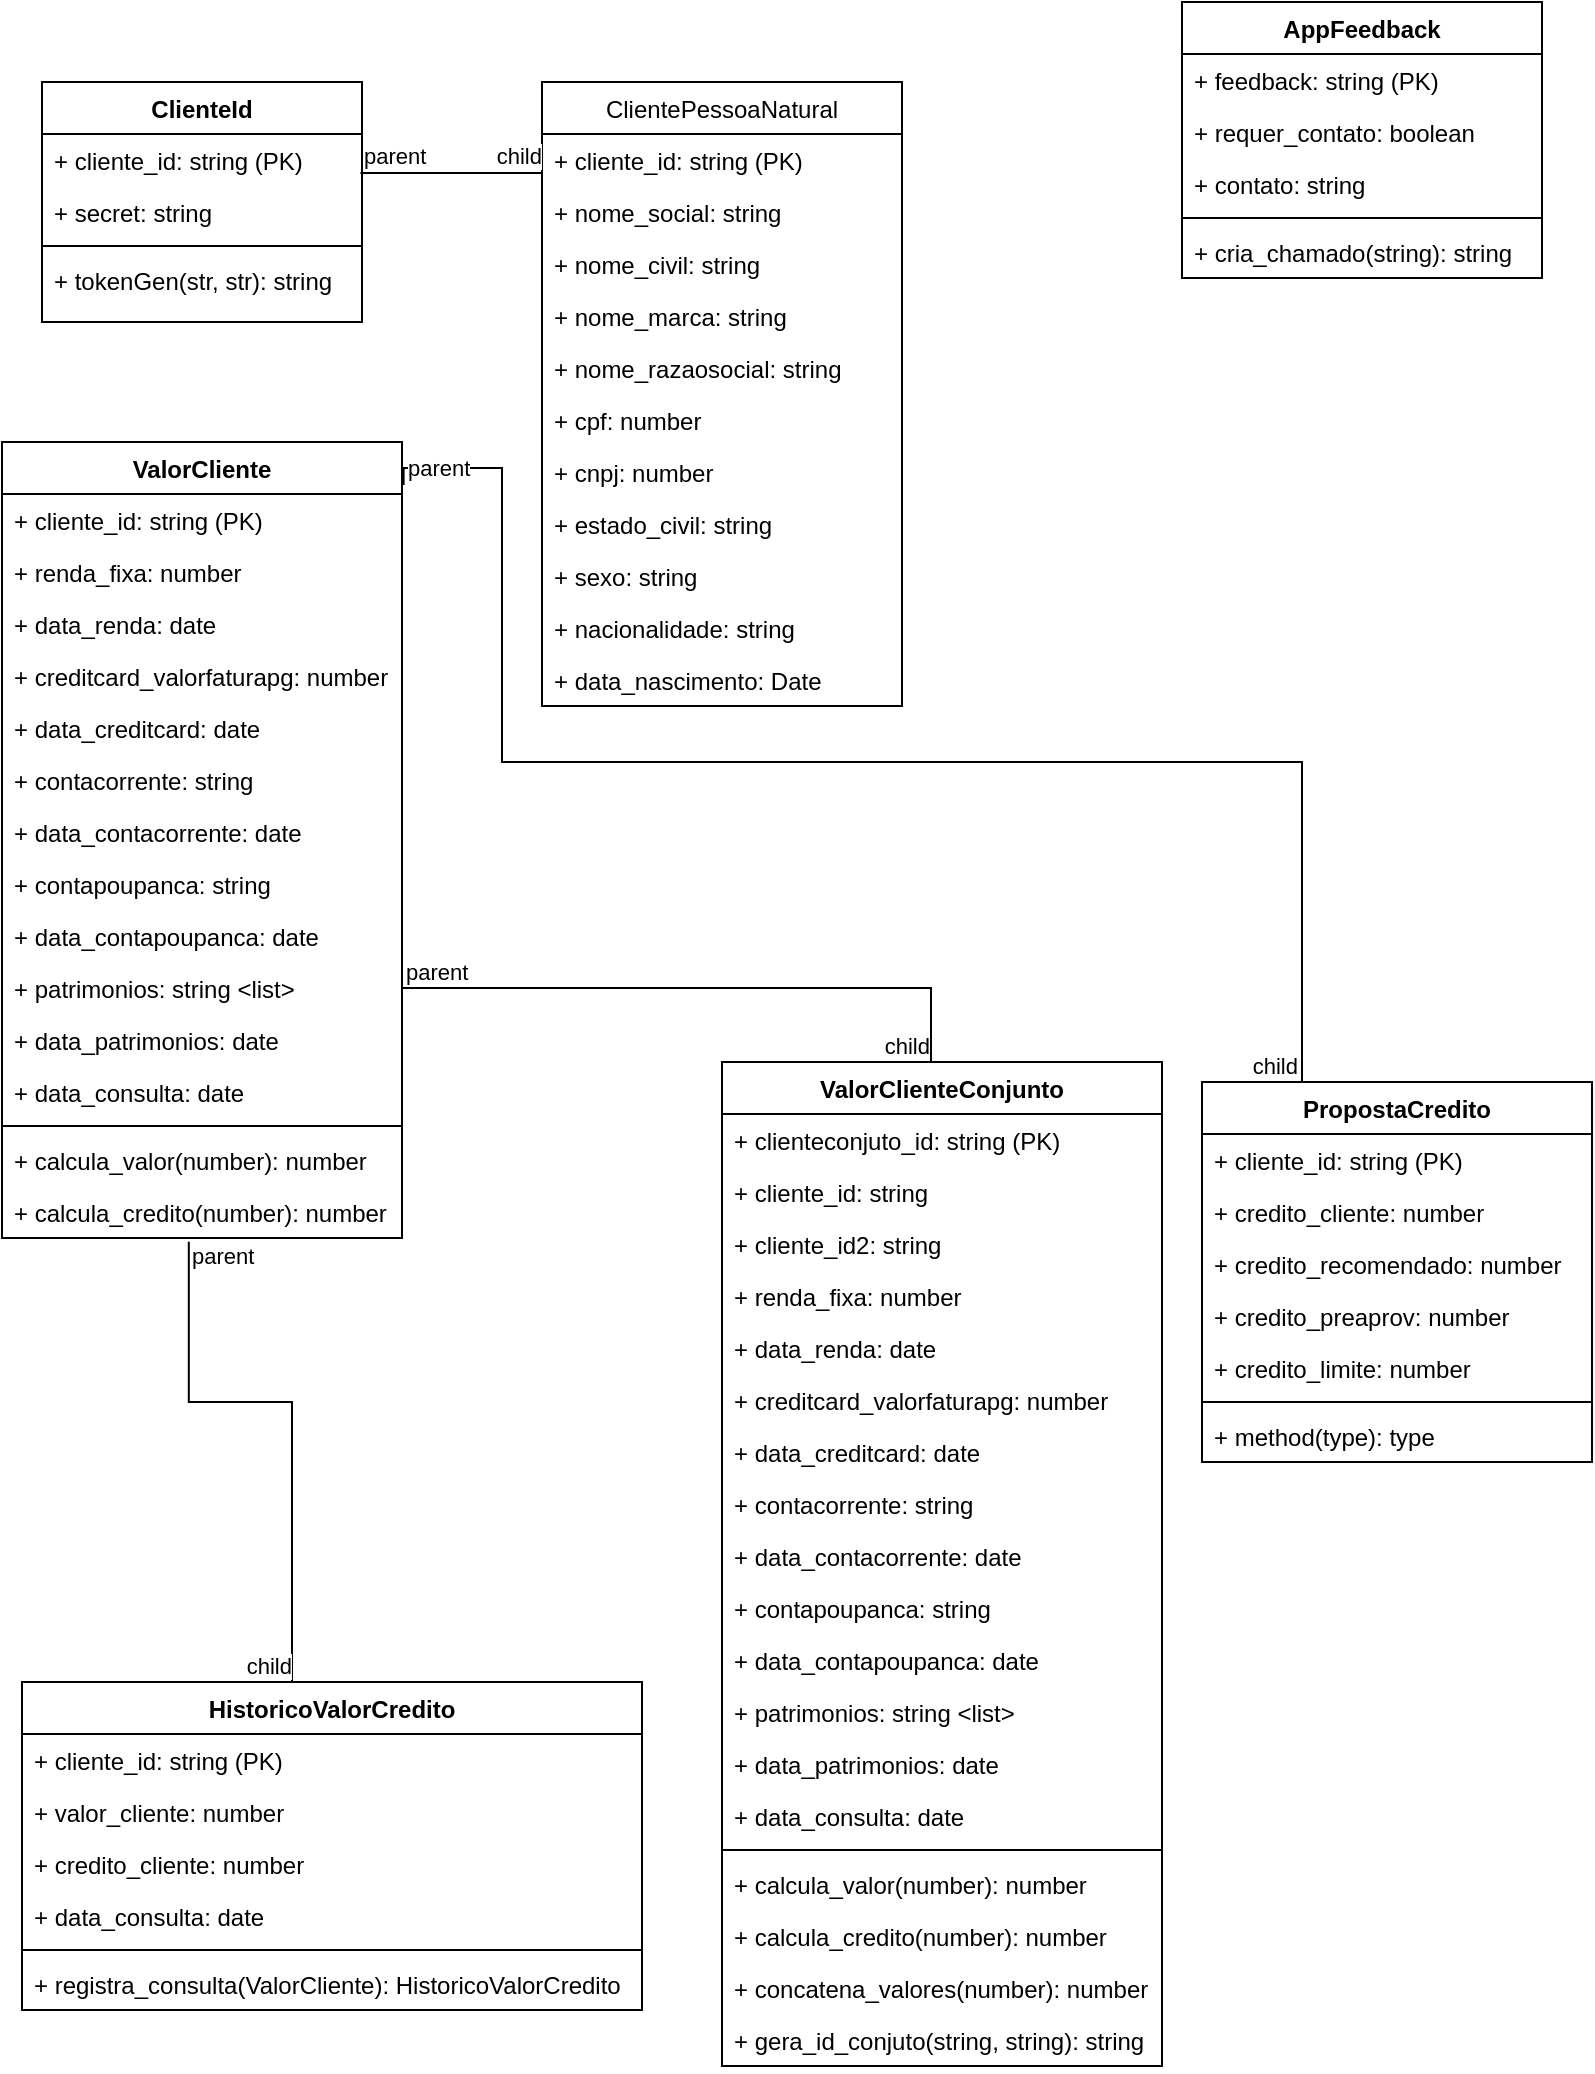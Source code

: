 <mxfile version="17.4.0" type="github">
  <diagram name="UML Database" id="c4acf3e9-155e-7222-9cf6-157b1a14988f">
    <mxGraphModel dx="985" dy="637" grid="1" gridSize="10" guides="1" tooltips="1" connect="1" arrows="1" fold="1" page="1" pageScale="1" pageWidth="850" pageHeight="1100" background="none" math="0" shadow="0">
      <root>
        <mxCell id="0" />
        <mxCell id="1" parent="0" />
        <mxCell id="KJwapfi9BLnuqEnrRWh1-1" value="ClienteId" style="swimlane;fontStyle=1;align=center;verticalAlign=top;childLayout=stackLayout;horizontal=1;startSize=26;horizontalStack=0;resizeParent=1;resizeParentMax=0;resizeLast=0;collapsible=1;marginBottom=0;" parent="1" vertex="1">
          <mxGeometry x="50" y="80" width="160" height="120" as="geometry" />
        </mxCell>
        <mxCell id="KJwapfi9BLnuqEnrRWh1-2" value="+ cliente_id: string (PK)" style="text;strokeColor=none;fillColor=none;align=left;verticalAlign=top;spacingLeft=4;spacingRight=4;overflow=hidden;rotatable=0;points=[[0,0.5],[1,0.5]];portConstraint=eastwest;" parent="KJwapfi9BLnuqEnrRWh1-1" vertex="1">
          <mxGeometry y="26" width="160" height="26" as="geometry" />
        </mxCell>
        <mxCell id="KJwapfi9BLnuqEnrRWh1-5" value="+ secret: string" style="text;strokeColor=none;fillColor=none;align=left;verticalAlign=top;spacingLeft=4;spacingRight=4;overflow=hidden;rotatable=0;points=[[0,0.5],[1,0.5]];portConstraint=eastwest;" parent="KJwapfi9BLnuqEnrRWh1-1" vertex="1">
          <mxGeometry y="52" width="160" height="26" as="geometry" />
        </mxCell>
        <mxCell id="KJwapfi9BLnuqEnrRWh1-3" value="" style="line;strokeWidth=1;fillColor=none;align=left;verticalAlign=middle;spacingTop=-1;spacingLeft=3;spacingRight=3;rotatable=0;labelPosition=right;points=[];portConstraint=eastwest;" parent="KJwapfi9BLnuqEnrRWh1-1" vertex="1">
          <mxGeometry y="78" width="160" height="8" as="geometry" />
        </mxCell>
        <mxCell id="KJwapfi9BLnuqEnrRWh1-4" value="+ tokenGen(str, str): string" style="text;strokeColor=none;fillColor=none;align=left;verticalAlign=top;spacingLeft=4;spacingRight=4;overflow=hidden;rotatable=0;points=[[0,0.5],[1,0.5]];portConstraint=eastwest;" parent="KJwapfi9BLnuqEnrRWh1-1" vertex="1">
          <mxGeometry y="86" width="160" height="34" as="geometry" />
        </mxCell>
        <mxCell id="KJwapfi9BLnuqEnrRWh1-7" value="ClientePessoaNatural" style="swimlane;fontStyle=0;childLayout=stackLayout;horizontal=1;startSize=26;fillColor=none;horizontalStack=0;resizeParent=1;resizeParentMax=0;resizeLast=0;collapsible=1;marginBottom=0;" parent="1" vertex="1">
          <mxGeometry x="300" y="80" width="180" height="312" as="geometry" />
        </mxCell>
        <mxCell id="KJwapfi9BLnuqEnrRWh1-9" value="+ cliente_id: string (PK)" style="text;strokeColor=none;fillColor=none;align=left;verticalAlign=top;spacingLeft=4;spacingRight=4;overflow=hidden;rotatable=0;points=[[0,0.5],[1,0.5]];portConstraint=eastwest;" parent="KJwapfi9BLnuqEnrRWh1-7" vertex="1">
          <mxGeometry y="26" width="180" height="26" as="geometry" />
        </mxCell>
        <mxCell id="KJwapfi9BLnuqEnrRWh1-17" value="+ nome_social: string" style="text;strokeColor=none;fillColor=none;align=left;verticalAlign=top;spacingLeft=4;spacingRight=4;overflow=hidden;rotatable=0;points=[[0,0.5],[1,0.5]];portConstraint=eastwest;" parent="KJwapfi9BLnuqEnrRWh1-7" vertex="1">
          <mxGeometry y="52" width="180" height="26" as="geometry" />
        </mxCell>
        <mxCell id="KJwapfi9BLnuqEnrRWh1-18" value="+ nome_civil: string" style="text;strokeColor=none;fillColor=none;align=left;verticalAlign=top;spacingLeft=4;spacingRight=4;overflow=hidden;rotatable=0;points=[[0,0.5],[1,0.5]];portConstraint=eastwest;" parent="KJwapfi9BLnuqEnrRWh1-7" vertex="1">
          <mxGeometry y="78" width="180" height="26" as="geometry" />
        </mxCell>
        <mxCell id="KJwapfi9BLnuqEnrRWh1-13" value="+ nome_marca: string " style="text;strokeColor=none;fillColor=none;align=left;verticalAlign=top;spacingLeft=4;spacingRight=4;overflow=hidden;rotatable=0;points=[[0,0.5],[1,0.5]];portConstraint=eastwest;" parent="KJwapfi9BLnuqEnrRWh1-7" vertex="1">
          <mxGeometry y="104" width="180" height="26" as="geometry" />
        </mxCell>
        <mxCell id="KJwapfi9BLnuqEnrRWh1-12" value="+ nome_razaosocial: string" style="text;strokeColor=none;fillColor=none;align=left;verticalAlign=top;spacingLeft=4;spacingRight=4;overflow=hidden;rotatable=0;points=[[0,0.5],[1,0.5]];portConstraint=eastwest;" parent="KJwapfi9BLnuqEnrRWh1-7" vertex="1">
          <mxGeometry y="130" width="180" height="26" as="geometry" />
        </mxCell>
        <mxCell id="KJwapfi9BLnuqEnrRWh1-8" value="+ cpf: number" style="text;strokeColor=none;fillColor=none;align=left;verticalAlign=top;spacingLeft=4;spacingRight=4;overflow=hidden;rotatable=0;points=[[0,0.5],[1,0.5]];portConstraint=eastwest;" parent="KJwapfi9BLnuqEnrRWh1-7" vertex="1">
          <mxGeometry y="156" width="180" height="26" as="geometry" />
        </mxCell>
        <mxCell id="KJwapfi9BLnuqEnrRWh1-11" value="+ cnpj: number" style="text;strokeColor=none;fillColor=none;align=left;verticalAlign=top;spacingLeft=4;spacingRight=4;overflow=hidden;rotatable=0;points=[[0,0.5],[1,0.5]];portConstraint=eastwest;" parent="KJwapfi9BLnuqEnrRWh1-7" vertex="1">
          <mxGeometry y="182" width="180" height="26" as="geometry" />
        </mxCell>
        <mxCell id="KJwapfi9BLnuqEnrRWh1-15" value="+ estado_civil: string " style="text;strokeColor=none;fillColor=none;align=left;verticalAlign=top;spacingLeft=4;spacingRight=4;overflow=hidden;rotatable=0;points=[[0,0.5],[1,0.5]];portConstraint=eastwest;" parent="KJwapfi9BLnuqEnrRWh1-7" vertex="1">
          <mxGeometry y="208" width="180" height="26" as="geometry" />
        </mxCell>
        <mxCell id="KJwapfi9BLnuqEnrRWh1-14" value="+ sexo: string" style="text;strokeColor=none;fillColor=none;align=left;verticalAlign=top;spacingLeft=4;spacingRight=4;overflow=hidden;rotatable=0;points=[[0,0.5],[1,0.5]];portConstraint=eastwest;" parent="KJwapfi9BLnuqEnrRWh1-7" vertex="1">
          <mxGeometry y="234" width="180" height="26" as="geometry" />
        </mxCell>
        <mxCell id="KJwapfi9BLnuqEnrRWh1-16" value="+ nacionalidade: string" style="text;strokeColor=none;fillColor=none;align=left;verticalAlign=top;spacingLeft=4;spacingRight=4;overflow=hidden;rotatable=0;points=[[0,0.5],[1,0.5]];portConstraint=eastwest;" parent="KJwapfi9BLnuqEnrRWh1-7" vertex="1">
          <mxGeometry y="260" width="180" height="26" as="geometry" />
        </mxCell>
        <mxCell id="KJwapfi9BLnuqEnrRWh1-10" value="+ data_nascimento: Date " style="text;strokeColor=none;fillColor=none;align=left;verticalAlign=top;spacingLeft=4;spacingRight=4;overflow=hidden;rotatable=0;points=[[0,0.5],[1,0.5]];portConstraint=eastwest;" parent="KJwapfi9BLnuqEnrRWh1-7" vertex="1">
          <mxGeometry y="286" width="180" height="26" as="geometry" />
        </mxCell>
        <mxCell id="KJwapfi9BLnuqEnrRWh1-19" value="" style="endArrow=none;html=1;edgeStyle=orthogonalEdgeStyle;rounded=0;exitX=0.995;exitY=0.75;exitDx=0;exitDy=0;exitPerimeter=0;entryX=0;entryY=0.75;entryDx=0;entryDy=0;entryPerimeter=0;" parent="1" source="KJwapfi9BLnuqEnrRWh1-2" target="KJwapfi9BLnuqEnrRWh1-9" edge="1">
          <mxGeometry relative="1" as="geometry">
            <mxPoint x="130" y="350" as="sourcePoint" />
            <mxPoint x="290" y="350" as="targetPoint" />
          </mxGeometry>
        </mxCell>
        <mxCell id="KJwapfi9BLnuqEnrRWh1-20" value="parent" style="edgeLabel;resizable=0;html=1;align=left;verticalAlign=bottom;" parent="KJwapfi9BLnuqEnrRWh1-19" connectable="0" vertex="1">
          <mxGeometry x="-1" relative="1" as="geometry" />
        </mxCell>
        <mxCell id="KJwapfi9BLnuqEnrRWh1-21" value="child" style="edgeLabel;resizable=0;html=1;align=right;verticalAlign=bottom;" parent="KJwapfi9BLnuqEnrRWh1-19" connectable="0" vertex="1">
          <mxGeometry x="1" relative="1" as="geometry" />
        </mxCell>
        <mxCell id="KJwapfi9BLnuqEnrRWh1-22" value="ValorCliente" style="swimlane;fontStyle=1;align=center;verticalAlign=top;childLayout=stackLayout;horizontal=1;startSize=26;horizontalStack=0;resizeParent=1;resizeParentMax=0;resizeLast=0;collapsible=1;marginBottom=0;" parent="1" vertex="1">
          <mxGeometry x="30" y="260" width="200" height="398" as="geometry" />
        </mxCell>
        <mxCell id="KJwapfi9BLnuqEnrRWh1-23" value="+ cliente_id: string (PK) " style="text;strokeColor=none;fillColor=none;align=left;verticalAlign=top;spacingLeft=4;spacingRight=4;overflow=hidden;rotatable=0;points=[[0,0.5],[1,0.5]];portConstraint=eastwest;" parent="KJwapfi9BLnuqEnrRWh1-22" vertex="1">
          <mxGeometry y="26" width="200" height="26" as="geometry" />
        </mxCell>
        <mxCell id="KJwapfi9BLnuqEnrRWh1-26" value="+ renda_fixa: number " style="text;strokeColor=none;fillColor=none;align=left;verticalAlign=top;spacingLeft=4;spacingRight=4;overflow=hidden;rotatable=0;points=[[0,0.5],[1,0.5]];portConstraint=eastwest;" parent="KJwapfi9BLnuqEnrRWh1-22" vertex="1">
          <mxGeometry y="52" width="200" height="26" as="geometry" />
        </mxCell>
        <mxCell id="EJVRvWHqO_YY7F2MrOM8-2" value="+ data_renda: date" style="text;strokeColor=none;fillColor=none;align=left;verticalAlign=top;spacingLeft=4;spacingRight=4;overflow=hidden;rotatable=0;points=[[0,0.5],[1,0.5]];portConstraint=eastwest;" vertex="1" parent="KJwapfi9BLnuqEnrRWh1-22">
          <mxGeometry y="78" width="200" height="26" as="geometry" />
        </mxCell>
        <mxCell id="KJwapfi9BLnuqEnrRWh1-27" value="+ creditcard_valorfaturapg: number" style="text;strokeColor=none;fillColor=none;align=left;verticalAlign=top;spacingLeft=4;spacingRight=4;overflow=hidden;rotatable=0;points=[[0,0.5],[1,0.5]];portConstraint=eastwest;" parent="KJwapfi9BLnuqEnrRWh1-22" vertex="1">
          <mxGeometry y="104" width="200" height="26" as="geometry" />
        </mxCell>
        <mxCell id="EJVRvWHqO_YY7F2MrOM8-3" value="+ data_creditcard: date" style="text;strokeColor=none;fillColor=none;align=left;verticalAlign=top;spacingLeft=4;spacingRight=4;overflow=hidden;rotatable=0;points=[[0,0.5],[1,0.5]];portConstraint=eastwest;" vertex="1" parent="KJwapfi9BLnuqEnrRWh1-22">
          <mxGeometry y="130" width="200" height="26" as="geometry" />
        </mxCell>
        <mxCell id="KJwapfi9BLnuqEnrRWh1-28" value="+ contacorrente: string" style="text;strokeColor=none;fillColor=none;align=left;verticalAlign=top;spacingLeft=4;spacingRight=4;overflow=hidden;rotatable=0;points=[[0,0.5],[1,0.5]];portConstraint=eastwest;" parent="KJwapfi9BLnuqEnrRWh1-22" vertex="1">
          <mxGeometry y="156" width="200" height="26" as="geometry" />
        </mxCell>
        <mxCell id="EJVRvWHqO_YY7F2MrOM8-4" value="+ data_contacorrente: date" style="text;strokeColor=none;fillColor=none;align=left;verticalAlign=top;spacingLeft=4;spacingRight=4;overflow=hidden;rotatable=0;points=[[0,0.5],[1,0.5]];portConstraint=eastwest;" vertex="1" parent="KJwapfi9BLnuqEnrRWh1-22">
          <mxGeometry y="182" width="200" height="26" as="geometry" />
        </mxCell>
        <mxCell id="KJwapfi9BLnuqEnrRWh1-29" value="+ contapoupanca: string" style="text;strokeColor=none;fillColor=none;align=left;verticalAlign=top;spacingLeft=4;spacingRight=4;overflow=hidden;rotatable=0;points=[[0,0.5],[1,0.5]];portConstraint=eastwest;" parent="KJwapfi9BLnuqEnrRWh1-22" vertex="1">
          <mxGeometry y="208" width="200" height="26" as="geometry" />
        </mxCell>
        <mxCell id="EJVRvWHqO_YY7F2MrOM8-6" value="+ data_contapoupanca: date" style="text;strokeColor=none;fillColor=none;align=left;verticalAlign=top;spacingLeft=4;spacingRight=4;overflow=hidden;rotatable=0;points=[[0,0.5],[1,0.5]];portConstraint=eastwest;" vertex="1" parent="KJwapfi9BLnuqEnrRWh1-22">
          <mxGeometry y="234" width="200" height="26" as="geometry" />
        </mxCell>
        <mxCell id="KJwapfi9BLnuqEnrRWh1-30" value="+ patrimonios: string &lt;list&gt;" style="text;strokeColor=none;fillColor=none;align=left;verticalAlign=top;spacingLeft=4;spacingRight=4;overflow=hidden;rotatable=0;points=[[0,0.5],[1,0.5]];portConstraint=eastwest;" parent="KJwapfi9BLnuqEnrRWh1-22" vertex="1">
          <mxGeometry y="260" width="200" height="26" as="geometry" />
        </mxCell>
        <mxCell id="EJVRvWHqO_YY7F2MrOM8-5" value="+ data_patrimonios: date" style="text;strokeColor=none;fillColor=none;align=left;verticalAlign=top;spacingLeft=4;spacingRight=4;overflow=hidden;rotatable=0;points=[[0,0.5],[1,0.5]];portConstraint=eastwest;" vertex="1" parent="KJwapfi9BLnuqEnrRWh1-22">
          <mxGeometry y="286" width="200" height="26" as="geometry" />
        </mxCell>
        <mxCell id="EJVRvWHqO_YY7F2MrOM8-1" value="+ data_consulta: date" style="text;strokeColor=none;fillColor=none;align=left;verticalAlign=top;spacingLeft=4;spacingRight=4;overflow=hidden;rotatable=0;points=[[0,0.5],[1,0.5]];portConstraint=eastwest;" vertex="1" parent="KJwapfi9BLnuqEnrRWh1-22">
          <mxGeometry y="312" width="200" height="26" as="geometry" />
        </mxCell>
        <mxCell id="KJwapfi9BLnuqEnrRWh1-24" value="" style="line;strokeWidth=1;fillColor=none;align=left;verticalAlign=middle;spacingTop=-1;spacingLeft=3;spacingRight=3;rotatable=0;labelPosition=right;points=[];portConstraint=eastwest;" parent="KJwapfi9BLnuqEnrRWh1-22" vertex="1">
          <mxGeometry y="338" width="200" height="8" as="geometry" />
        </mxCell>
        <mxCell id="KJwapfi9BLnuqEnrRWh1-25" value="+ calcula_valor(number): number" style="text;strokeColor=none;fillColor=none;align=left;verticalAlign=top;spacingLeft=4;spacingRight=4;overflow=hidden;rotatable=0;points=[[0,0.5],[1,0.5]];portConstraint=eastwest;" parent="KJwapfi9BLnuqEnrRWh1-22" vertex="1">
          <mxGeometry y="346" width="200" height="26" as="geometry" />
        </mxCell>
        <mxCell id="KJwapfi9BLnuqEnrRWh1-35" value="+ calcula_credito(number): number" style="text;strokeColor=none;fillColor=none;align=left;verticalAlign=top;spacingLeft=4;spacingRight=4;overflow=hidden;rotatable=0;points=[[0,0.5],[1,0.5]];portConstraint=eastwest;" parent="KJwapfi9BLnuqEnrRWh1-22" vertex="1">
          <mxGeometry y="372" width="200" height="26" as="geometry" />
        </mxCell>
        <mxCell id="KJwapfi9BLnuqEnrRWh1-40" value="AppFeedback" style="swimlane;fontStyle=1;align=center;verticalAlign=top;childLayout=stackLayout;horizontal=1;startSize=26;horizontalStack=0;resizeParent=1;resizeParentMax=0;resizeLast=0;collapsible=1;marginBottom=0;" parent="1" vertex="1">
          <mxGeometry x="620" y="40" width="180" height="138" as="geometry" />
        </mxCell>
        <mxCell id="KJwapfi9BLnuqEnrRWh1-41" value="+ feedback: string (PK)" style="text;strokeColor=none;fillColor=none;align=left;verticalAlign=top;spacingLeft=4;spacingRight=4;overflow=hidden;rotatable=0;points=[[0,0.5],[1,0.5]];portConstraint=eastwest;" parent="KJwapfi9BLnuqEnrRWh1-40" vertex="1">
          <mxGeometry y="26" width="180" height="26" as="geometry" />
        </mxCell>
        <mxCell id="KJwapfi9BLnuqEnrRWh1-45" value="+ requer_contato: boolean" style="text;strokeColor=none;fillColor=none;align=left;verticalAlign=top;spacingLeft=4;spacingRight=4;overflow=hidden;rotatable=0;points=[[0,0.5],[1,0.5]];portConstraint=eastwest;" parent="KJwapfi9BLnuqEnrRWh1-40" vertex="1">
          <mxGeometry y="52" width="180" height="26" as="geometry" />
        </mxCell>
        <mxCell id="KJwapfi9BLnuqEnrRWh1-44" value="+ contato: string" style="text;strokeColor=none;fillColor=none;align=left;verticalAlign=top;spacingLeft=4;spacingRight=4;overflow=hidden;rotatable=0;points=[[0,0.5],[1,0.5]];portConstraint=eastwest;" parent="KJwapfi9BLnuqEnrRWh1-40" vertex="1">
          <mxGeometry y="78" width="180" height="26" as="geometry" />
        </mxCell>
        <mxCell id="KJwapfi9BLnuqEnrRWh1-42" value="" style="line;strokeWidth=1;fillColor=none;align=left;verticalAlign=middle;spacingTop=-1;spacingLeft=3;spacingRight=3;rotatable=0;labelPosition=right;points=[];portConstraint=eastwest;" parent="KJwapfi9BLnuqEnrRWh1-40" vertex="1">
          <mxGeometry y="104" width="180" height="8" as="geometry" />
        </mxCell>
        <mxCell id="KJwapfi9BLnuqEnrRWh1-43" value="+ cria_chamado(string): string" style="text;strokeColor=none;fillColor=none;align=left;verticalAlign=top;spacingLeft=4;spacingRight=4;overflow=hidden;rotatable=0;points=[[0,0.5],[1,0.5]];portConstraint=eastwest;" parent="KJwapfi9BLnuqEnrRWh1-40" vertex="1">
          <mxGeometry y="112" width="180" height="26" as="geometry" />
        </mxCell>
        <mxCell id="KJwapfi9BLnuqEnrRWh1-50" value="HistoricoValorCredito" style="swimlane;fontStyle=1;align=center;verticalAlign=top;childLayout=stackLayout;horizontal=1;startSize=26;horizontalStack=0;resizeParent=1;resizeParentMax=0;resizeLast=0;collapsible=1;marginBottom=0;" parent="1" vertex="1">
          <mxGeometry x="40" y="880" width="310" height="164" as="geometry" />
        </mxCell>
        <mxCell id="KJwapfi9BLnuqEnrRWh1-51" value="+ cliente_id: string (PK)" style="text;strokeColor=none;fillColor=none;align=left;verticalAlign=top;spacingLeft=4;spacingRight=4;overflow=hidden;rotatable=0;points=[[0,0.5],[1,0.5]];portConstraint=eastwest;" parent="KJwapfi9BLnuqEnrRWh1-50" vertex="1">
          <mxGeometry y="26" width="310" height="26" as="geometry" />
        </mxCell>
        <mxCell id="KJwapfi9BLnuqEnrRWh1-54" value="+ valor_cliente: number" style="text;strokeColor=none;fillColor=none;align=left;verticalAlign=top;spacingLeft=4;spacingRight=4;overflow=hidden;rotatable=0;points=[[0,0.5],[1,0.5]];portConstraint=eastwest;" parent="KJwapfi9BLnuqEnrRWh1-50" vertex="1">
          <mxGeometry y="52" width="310" height="26" as="geometry" />
        </mxCell>
        <mxCell id="KJwapfi9BLnuqEnrRWh1-55" value="+ credito_cliente: number" style="text;strokeColor=none;fillColor=none;align=left;verticalAlign=top;spacingLeft=4;spacingRight=4;overflow=hidden;rotatable=0;points=[[0,0.5],[1,0.5]];portConstraint=eastwest;" parent="KJwapfi9BLnuqEnrRWh1-50" vertex="1">
          <mxGeometry y="78" width="310" height="26" as="geometry" />
        </mxCell>
        <mxCell id="KJwapfi9BLnuqEnrRWh1-56" value="+ data_consulta: date" style="text;strokeColor=none;fillColor=none;align=left;verticalAlign=top;spacingLeft=4;spacingRight=4;overflow=hidden;rotatable=0;points=[[0,0.5],[1,0.5]];portConstraint=eastwest;" parent="KJwapfi9BLnuqEnrRWh1-50" vertex="1">
          <mxGeometry y="104" width="310" height="26" as="geometry" />
        </mxCell>
        <mxCell id="KJwapfi9BLnuqEnrRWh1-52" value="" style="line;strokeWidth=1;fillColor=none;align=left;verticalAlign=middle;spacingTop=-1;spacingLeft=3;spacingRight=3;rotatable=0;labelPosition=right;points=[];portConstraint=eastwest;" parent="KJwapfi9BLnuqEnrRWh1-50" vertex="1">
          <mxGeometry y="130" width="310" height="8" as="geometry" />
        </mxCell>
        <mxCell id="KJwapfi9BLnuqEnrRWh1-53" value="+ registra_consulta(ValorCliente): HistoricoValorCredito" style="text;strokeColor=none;fillColor=none;align=left;verticalAlign=top;spacingLeft=4;spacingRight=4;overflow=hidden;rotatable=0;points=[[0,0.5],[1,0.5]];portConstraint=eastwest;" parent="KJwapfi9BLnuqEnrRWh1-50" vertex="1">
          <mxGeometry y="138" width="310" height="26" as="geometry" />
        </mxCell>
        <mxCell id="KJwapfi9BLnuqEnrRWh1-57" value="PropostaCredito" style="swimlane;fontStyle=1;align=center;verticalAlign=top;childLayout=stackLayout;horizontal=1;startSize=26;horizontalStack=0;resizeParent=1;resizeParentMax=0;resizeLast=0;collapsible=1;marginBottom=0;" parent="1" vertex="1">
          <mxGeometry x="630" y="580" width="195" height="190" as="geometry" />
        </mxCell>
        <mxCell id="KJwapfi9BLnuqEnrRWh1-61" value="+ cliente_id: string (PK)" style="text;strokeColor=none;fillColor=none;align=left;verticalAlign=top;spacingLeft=4;spacingRight=4;overflow=hidden;rotatable=0;points=[[0,0.5],[1,0.5]];portConstraint=eastwest;" parent="KJwapfi9BLnuqEnrRWh1-57" vertex="1">
          <mxGeometry y="26" width="195" height="26" as="geometry" />
        </mxCell>
        <mxCell id="KJwapfi9BLnuqEnrRWh1-58" value="+ credito_cliente: number" style="text;strokeColor=none;fillColor=none;align=left;verticalAlign=top;spacingLeft=4;spacingRight=4;overflow=hidden;rotatable=0;points=[[0,0.5],[1,0.5]];portConstraint=eastwest;" parent="KJwapfi9BLnuqEnrRWh1-57" vertex="1">
          <mxGeometry y="52" width="195" height="26" as="geometry" />
        </mxCell>
        <mxCell id="KJwapfi9BLnuqEnrRWh1-62" value="+ credito_recomendado: number" style="text;strokeColor=none;fillColor=none;align=left;verticalAlign=top;spacingLeft=4;spacingRight=4;overflow=hidden;rotatable=0;points=[[0,0.5],[1,0.5]];portConstraint=eastwest;" parent="KJwapfi9BLnuqEnrRWh1-57" vertex="1">
          <mxGeometry y="78" width="195" height="26" as="geometry" />
        </mxCell>
        <mxCell id="KJwapfi9BLnuqEnrRWh1-63" value="+ credito_preaprov: number" style="text;strokeColor=none;fillColor=none;align=left;verticalAlign=top;spacingLeft=4;spacingRight=4;overflow=hidden;rotatable=0;points=[[0,0.5],[1,0.5]];portConstraint=eastwest;" parent="KJwapfi9BLnuqEnrRWh1-57" vertex="1">
          <mxGeometry y="104" width="195" height="26" as="geometry" />
        </mxCell>
        <mxCell id="KJwapfi9BLnuqEnrRWh1-64" value="+ credito_limite: number" style="text;strokeColor=none;fillColor=none;align=left;verticalAlign=top;spacingLeft=4;spacingRight=4;overflow=hidden;rotatable=0;points=[[0,0.5],[1,0.5]];portConstraint=eastwest;" parent="KJwapfi9BLnuqEnrRWh1-57" vertex="1">
          <mxGeometry y="130" width="195" height="26" as="geometry" />
        </mxCell>
        <mxCell id="KJwapfi9BLnuqEnrRWh1-59" value="" style="line;strokeWidth=1;fillColor=none;align=left;verticalAlign=middle;spacingTop=-1;spacingLeft=3;spacingRight=3;rotatable=0;labelPosition=right;points=[];portConstraint=eastwest;" parent="KJwapfi9BLnuqEnrRWh1-57" vertex="1">
          <mxGeometry y="156" width="195" height="8" as="geometry" />
        </mxCell>
        <mxCell id="KJwapfi9BLnuqEnrRWh1-60" value="+ method(type): type" style="text;strokeColor=none;fillColor=none;align=left;verticalAlign=top;spacingLeft=4;spacingRight=4;overflow=hidden;rotatable=0;points=[[0,0.5],[1,0.5]];portConstraint=eastwest;" parent="KJwapfi9BLnuqEnrRWh1-57" vertex="1">
          <mxGeometry y="164" width="195" height="26" as="geometry" />
        </mxCell>
        <mxCell id="KJwapfi9BLnuqEnrRWh1-65" value="" style="endArrow=none;html=1;edgeStyle=orthogonalEdgeStyle;rounded=0;exitX=1.004;exitY=0.054;exitDx=0;exitDy=0;exitPerimeter=0;entryX=0.25;entryY=0;entryDx=0;entryDy=0;" parent="1" source="KJwapfi9BLnuqEnrRWh1-22" target="KJwapfi9BLnuqEnrRWh1-57" edge="1">
          <mxGeometry relative="1" as="geometry">
            <mxPoint x="320" y="490" as="sourcePoint" />
            <mxPoint x="480" y="490" as="targetPoint" />
            <Array as="points">
              <mxPoint x="231" y="273" />
              <mxPoint x="280" y="273" />
              <mxPoint x="280" y="420" />
              <mxPoint x="680" y="420" />
              <mxPoint x="680" y="580" />
            </Array>
          </mxGeometry>
        </mxCell>
        <mxCell id="KJwapfi9BLnuqEnrRWh1-66" value="parent" style="edgeLabel;resizable=0;html=1;align=left;verticalAlign=bottom;" parent="KJwapfi9BLnuqEnrRWh1-65" connectable="0" vertex="1">
          <mxGeometry x="-1" relative="1" as="geometry" />
        </mxCell>
        <mxCell id="KJwapfi9BLnuqEnrRWh1-67" value="child" style="edgeLabel;resizable=0;html=1;align=right;verticalAlign=bottom;" parent="KJwapfi9BLnuqEnrRWh1-65" connectable="0" vertex="1">
          <mxGeometry x="1" relative="1" as="geometry" />
        </mxCell>
        <mxCell id="KJwapfi9BLnuqEnrRWh1-68" value="" style="endArrow=none;html=1;edgeStyle=orthogonalEdgeStyle;rounded=0;exitX=0.467;exitY=1.071;exitDx=0;exitDy=0;exitPerimeter=0;" parent="1" source="KJwapfi9BLnuqEnrRWh1-35" target="KJwapfi9BLnuqEnrRWh1-50" edge="1">
          <mxGeometry relative="1" as="geometry">
            <mxPoint x="210" y="520" as="sourcePoint" />
            <mxPoint x="370" y="520" as="targetPoint" />
            <Array as="points">
              <mxPoint x="123" y="740" />
              <mxPoint x="175" y="740" />
            </Array>
          </mxGeometry>
        </mxCell>
        <mxCell id="KJwapfi9BLnuqEnrRWh1-69" value="parent" style="edgeLabel;resizable=0;html=1;align=left;verticalAlign=bottom;" parent="KJwapfi9BLnuqEnrRWh1-68" connectable="0" vertex="1">
          <mxGeometry x="-1" relative="1" as="geometry">
            <mxPoint y="16" as="offset" />
          </mxGeometry>
        </mxCell>
        <mxCell id="KJwapfi9BLnuqEnrRWh1-70" value="child" style="edgeLabel;resizable=0;html=1;align=right;verticalAlign=bottom;" parent="KJwapfi9BLnuqEnrRWh1-68" connectable="0" vertex="1">
          <mxGeometry x="1" relative="1" as="geometry" />
        </mxCell>
        <mxCell id="EJVRvWHqO_YY7F2MrOM8-7" value="ValorClienteConjunto" style="swimlane;fontStyle=1;align=center;verticalAlign=top;childLayout=stackLayout;horizontal=1;startSize=26;horizontalStack=0;resizeParent=1;resizeParentMax=0;resizeLast=0;collapsible=1;marginBottom=0;" vertex="1" parent="1">
          <mxGeometry x="390" y="570" width="220" height="502" as="geometry" />
        </mxCell>
        <mxCell id="EJVRvWHqO_YY7F2MrOM8-31" value="+ clienteconjuto_id: string (PK)" style="text;strokeColor=none;fillColor=none;align=left;verticalAlign=top;spacingLeft=4;spacingRight=4;overflow=hidden;rotatable=0;points=[[0,0.5],[1,0.5]];portConstraint=eastwest;" vertex="1" parent="EJVRvWHqO_YY7F2MrOM8-7">
          <mxGeometry y="26" width="220" height="26" as="geometry" />
        </mxCell>
        <mxCell id="EJVRvWHqO_YY7F2MrOM8-8" value="+ cliente_id: string" style="text;strokeColor=none;fillColor=none;align=left;verticalAlign=top;spacingLeft=4;spacingRight=4;overflow=hidden;rotatable=0;points=[[0,0.5],[1,0.5]];portConstraint=eastwest;" vertex="1" parent="EJVRvWHqO_YY7F2MrOM8-7">
          <mxGeometry y="52" width="220" height="26" as="geometry" />
        </mxCell>
        <mxCell id="EJVRvWHqO_YY7F2MrOM8-27" value="+ cliente_id2: string" style="text;strokeColor=none;fillColor=none;align=left;verticalAlign=top;spacingLeft=4;spacingRight=4;overflow=hidden;rotatable=0;points=[[0,0.5],[1,0.5]];portConstraint=eastwest;" vertex="1" parent="EJVRvWHqO_YY7F2MrOM8-7">
          <mxGeometry y="78" width="220" height="26" as="geometry" />
        </mxCell>
        <mxCell id="EJVRvWHqO_YY7F2MrOM8-9" value="+ renda_fixa: number " style="text;strokeColor=none;fillColor=none;align=left;verticalAlign=top;spacingLeft=4;spacingRight=4;overflow=hidden;rotatable=0;points=[[0,0.5],[1,0.5]];portConstraint=eastwest;" vertex="1" parent="EJVRvWHqO_YY7F2MrOM8-7">
          <mxGeometry y="104" width="220" height="26" as="geometry" />
        </mxCell>
        <mxCell id="EJVRvWHqO_YY7F2MrOM8-10" value="+ data_renda: date" style="text;strokeColor=none;fillColor=none;align=left;verticalAlign=top;spacingLeft=4;spacingRight=4;overflow=hidden;rotatable=0;points=[[0,0.5],[1,0.5]];portConstraint=eastwest;" vertex="1" parent="EJVRvWHqO_YY7F2MrOM8-7">
          <mxGeometry y="130" width="220" height="26" as="geometry" />
        </mxCell>
        <mxCell id="EJVRvWHqO_YY7F2MrOM8-11" value="+ creditcard_valorfaturapg: number" style="text;strokeColor=none;fillColor=none;align=left;verticalAlign=top;spacingLeft=4;spacingRight=4;overflow=hidden;rotatable=0;points=[[0,0.5],[1,0.5]];portConstraint=eastwest;" vertex="1" parent="EJVRvWHqO_YY7F2MrOM8-7">
          <mxGeometry y="156" width="220" height="26" as="geometry" />
        </mxCell>
        <mxCell id="EJVRvWHqO_YY7F2MrOM8-12" value="+ data_creditcard: date" style="text;strokeColor=none;fillColor=none;align=left;verticalAlign=top;spacingLeft=4;spacingRight=4;overflow=hidden;rotatable=0;points=[[0,0.5],[1,0.5]];portConstraint=eastwest;" vertex="1" parent="EJVRvWHqO_YY7F2MrOM8-7">
          <mxGeometry y="182" width="220" height="26" as="geometry" />
        </mxCell>
        <mxCell id="EJVRvWHqO_YY7F2MrOM8-13" value="+ contacorrente: string" style="text;strokeColor=none;fillColor=none;align=left;verticalAlign=top;spacingLeft=4;spacingRight=4;overflow=hidden;rotatable=0;points=[[0,0.5],[1,0.5]];portConstraint=eastwest;" vertex="1" parent="EJVRvWHqO_YY7F2MrOM8-7">
          <mxGeometry y="208" width="220" height="26" as="geometry" />
        </mxCell>
        <mxCell id="EJVRvWHqO_YY7F2MrOM8-14" value="+ data_contacorrente: date" style="text;strokeColor=none;fillColor=none;align=left;verticalAlign=top;spacingLeft=4;spacingRight=4;overflow=hidden;rotatable=0;points=[[0,0.5],[1,0.5]];portConstraint=eastwest;" vertex="1" parent="EJVRvWHqO_YY7F2MrOM8-7">
          <mxGeometry y="234" width="220" height="26" as="geometry" />
        </mxCell>
        <mxCell id="EJVRvWHqO_YY7F2MrOM8-15" value="+ contapoupanca: string" style="text;strokeColor=none;fillColor=none;align=left;verticalAlign=top;spacingLeft=4;spacingRight=4;overflow=hidden;rotatable=0;points=[[0,0.5],[1,0.5]];portConstraint=eastwest;" vertex="1" parent="EJVRvWHqO_YY7F2MrOM8-7">
          <mxGeometry y="260" width="220" height="26" as="geometry" />
        </mxCell>
        <mxCell id="EJVRvWHqO_YY7F2MrOM8-16" value="+ data_contapoupanca: date" style="text;strokeColor=none;fillColor=none;align=left;verticalAlign=top;spacingLeft=4;spacingRight=4;overflow=hidden;rotatable=0;points=[[0,0.5],[1,0.5]];portConstraint=eastwest;" vertex="1" parent="EJVRvWHqO_YY7F2MrOM8-7">
          <mxGeometry y="286" width="220" height="26" as="geometry" />
        </mxCell>
        <mxCell id="EJVRvWHqO_YY7F2MrOM8-17" value="+ patrimonios: string &lt;list&gt;" style="text;strokeColor=none;fillColor=none;align=left;verticalAlign=top;spacingLeft=4;spacingRight=4;overflow=hidden;rotatable=0;points=[[0,0.5],[1,0.5]];portConstraint=eastwest;" vertex="1" parent="EJVRvWHqO_YY7F2MrOM8-7">
          <mxGeometry y="312" width="220" height="26" as="geometry" />
        </mxCell>
        <mxCell id="EJVRvWHqO_YY7F2MrOM8-18" value="+ data_patrimonios: date" style="text;strokeColor=none;fillColor=none;align=left;verticalAlign=top;spacingLeft=4;spacingRight=4;overflow=hidden;rotatable=0;points=[[0,0.5],[1,0.5]];portConstraint=eastwest;" vertex="1" parent="EJVRvWHqO_YY7F2MrOM8-7">
          <mxGeometry y="338" width="220" height="26" as="geometry" />
        </mxCell>
        <mxCell id="EJVRvWHqO_YY7F2MrOM8-19" value="+ data_consulta: date" style="text;strokeColor=none;fillColor=none;align=left;verticalAlign=top;spacingLeft=4;spacingRight=4;overflow=hidden;rotatable=0;points=[[0,0.5],[1,0.5]];portConstraint=eastwest;" vertex="1" parent="EJVRvWHqO_YY7F2MrOM8-7">
          <mxGeometry y="364" width="220" height="26" as="geometry" />
        </mxCell>
        <mxCell id="EJVRvWHqO_YY7F2MrOM8-20" value="" style="line;strokeWidth=1;fillColor=none;align=left;verticalAlign=middle;spacingTop=-1;spacingLeft=3;spacingRight=3;rotatable=0;labelPosition=right;points=[];portConstraint=eastwest;" vertex="1" parent="EJVRvWHqO_YY7F2MrOM8-7">
          <mxGeometry y="390" width="220" height="8" as="geometry" />
        </mxCell>
        <mxCell id="EJVRvWHqO_YY7F2MrOM8-21" value="+ calcula_valor(number): number" style="text;strokeColor=none;fillColor=none;align=left;verticalAlign=top;spacingLeft=4;spacingRight=4;overflow=hidden;rotatable=0;points=[[0,0.5],[1,0.5]];portConstraint=eastwest;" vertex="1" parent="EJVRvWHqO_YY7F2MrOM8-7">
          <mxGeometry y="398" width="220" height="26" as="geometry" />
        </mxCell>
        <mxCell id="EJVRvWHqO_YY7F2MrOM8-22" value="+ calcula_credito(number): number" style="text;strokeColor=none;fillColor=none;align=left;verticalAlign=top;spacingLeft=4;spacingRight=4;overflow=hidden;rotatable=0;points=[[0,0.5],[1,0.5]];portConstraint=eastwest;" vertex="1" parent="EJVRvWHqO_YY7F2MrOM8-7">
          <mxGeometry y="424" width="220" height="26" as="geometry" />
        </mxCell>
        <mxCell id="EJVRvWHqO_YY7F2MrOM8-28" value="+ concatena_valores(number): number" style="text;strokeColor=none;fillColor=none;align=left;verticalAlign=top;spacingLeft=4;spacingRight=4;overflow=hidden;rotatable=0;points=[[0,0.5],[1,0.5]];portConstraint=eastwest;" vertex="1" parent="EJVRvWHqO_YY7F2MrOM8-7">
          <mxGeometry y="450" width="220" height="26" as="geometry" />
        </mxCell>
        <mxCell id="EJVRvWHqO_YY7F2MrOM8-32" value="+ gera_id_conjuto(string, string): string" style="text;strokeColor=none;fillColor=none;align=left;verticalAlign=top;spacingLeft=4;spacingRight=4;overflow=hidden;rotatable=0;points=[[0,0.5],[1,0.5]];portConstraint=eastwest;" vertex="1" parent="EJVRvWHqO_YY7F2MrOM8-7">
          <mxGeometry y="476" width="220" height="26" as="geometry" />
        </mxCell>
        <mxCell id="EJVRvWHqO_YY7F2MrOM8-24" value="" style="endArrow=none;html=1;edgeStyle=orthogonalEdgeStyle;rounded=0;exitX=1;exitY=0.5;exitDx=0;exitDy=0;entryX=0.475;entryY=0.001;entryDx=0;entryDy=0;entryPerimeter=0;" edge="1" parent="1" source="KJwapfi9BLnuqEnrRWh1-30" target="EJVRvWHqO_YY7F2MrOM8-7">
          <mxGeometry relative="1" as="geometry">
            <mxPoint x="270" y="540" as="sourcePoint" />
            <mxPoint x="480" y="533" as="targetPoint" />
          </mxGeometry>
        </mxCell>
        <mxCell id="EJVRvWHqO_YY7F2MrOM8-25" value="parent" style="edgeLabel;resizable=0;html=1;align=left;verticalAlign=bottom;" connectable="0" vertex="1" parent="EJVRvWHqO_YY7F2MrOM8-24">
          <mxGeometry x="-1" relative="1" as="geometry" />
        </mxCell>
        <mxCell id="EJVRvWHqO_YY7F2MrOM8-26" value="child" style="edgeLabel;resizable=0;html=1;align=right;verticalAlign=bottom;" connectable="0" vertex="1" parent="EJVRvWHqO_YY7F2MrOM8-24">
          <mxGeometry x="1" relative="1" as="geometry" />
        </mxCell>
      </root>
    </mxGraphModel>
  </diagram>
</mxfile>
